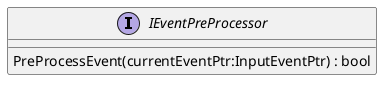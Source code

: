 @startuml
interface IEventPreProcessor {
    PreProcessEvent(currentEventPtr:InputEventPtr) : bool
}
@enduml
